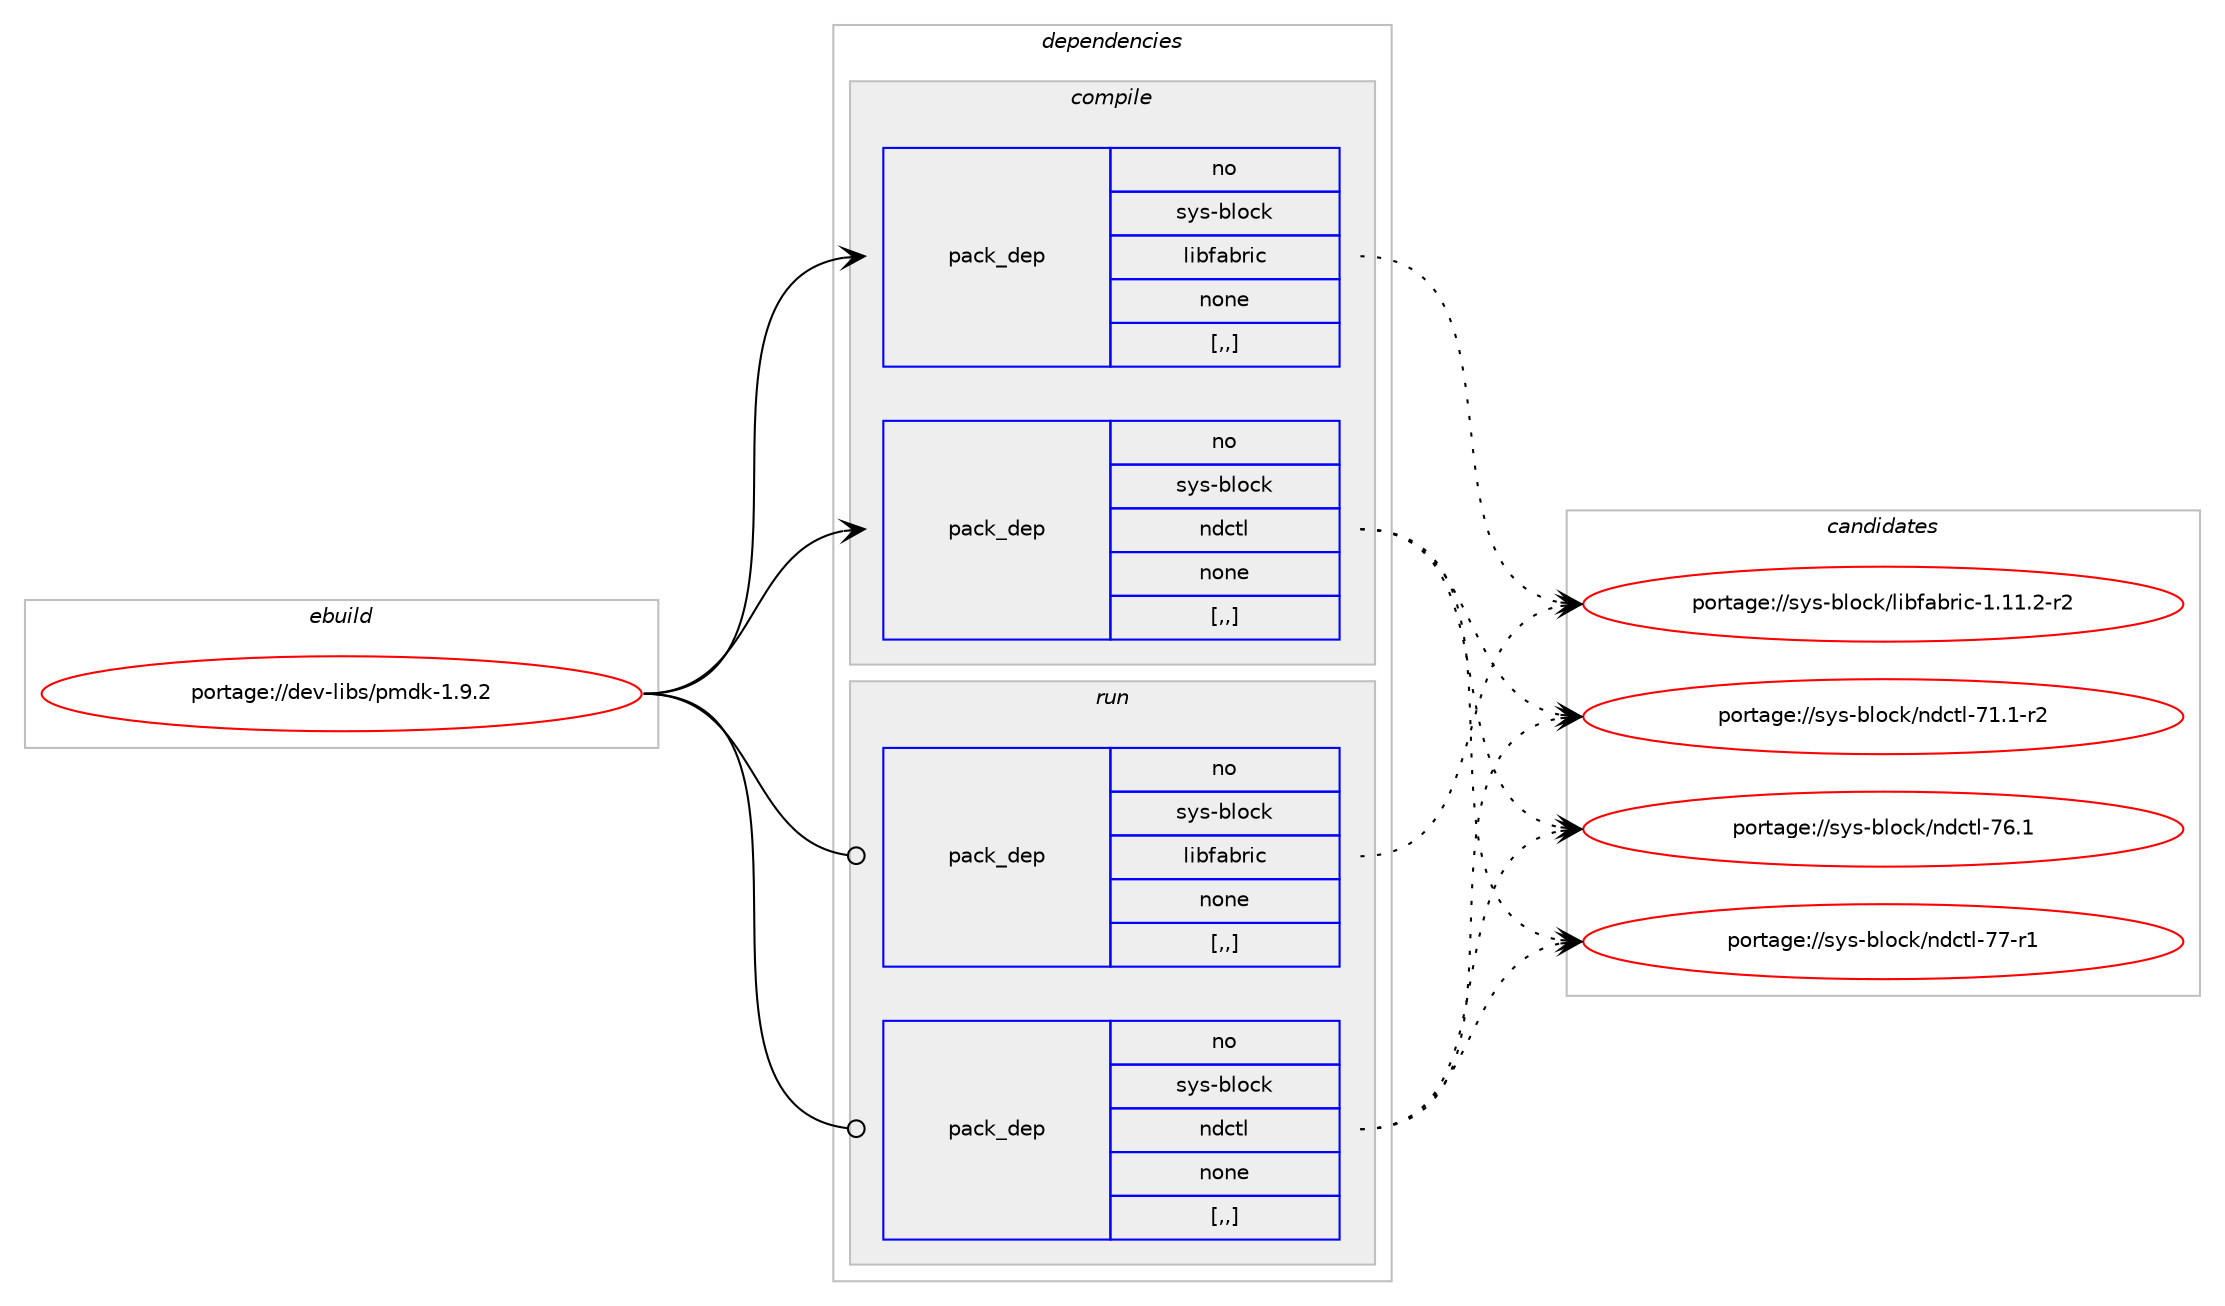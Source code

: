 digraph prolog {

# *************
# Graph options
# *************

newrank=true;
concentrate=true;
compound=true;
graph [rankdir=LR,fontname=Helvetica,fontsize=10,ranksep=1.5];#, ranksep=2.5, nodesep=0.2];
edge  [arrowhead=vee];
node  [fontname=Helvetica,fontsize=10];

# **********
# The ebuild
# **********

subgraph cluster_leftcol {
color=gray;
rank=same;
label=<<i>ebuild</i>>;
id [label="portage://dev-libs/pmdk-1.9.2", color=red, width=4, href="../dev-libs/pmdk-1.9.2.svg"];
}

# ****************
# The dependencies
# ****************

subgraph cluster_midcol {
color=gray;
label=<<i>dependencies</i>>;
subgraph cluster_compile {
fillcolor="#eeeeee";
style=filled;
label=<<i>compile</i>>;
subgraph pack81895 {
dependency110168 [label=<<TABLE BORDER="0" CELLBORDER="1" CELLSPACING="0" CELLPADDING="4" WIDTH="220"><TR><TD ROWSPAN="6" CELLPADDING="30">pack_dep</TD></TR><TR><TD WIDTH="110">no</TD></TR><TR><TD>sys-block</TD></TR><TR><TD>libfabric</TD></TR><TR><TD>none</TD></TR><TR><TD>[,,]</TD></TR></TABLE>>, shape=none, color=blue];
}
id:e -> dependency110168:w [weight=20,style="solid",arrowhead="vee"];
subgraph pack81896 {
dependency110169 [label=<<TABLE BORDER="0" CELLBORDER="1" CELLSPACING="0" CELLPADDING="4" WIDTH="220"><TR><TD ROWSPAN="6" CELLPADDING="30">pack_dep</TD></TR><TR><TD WIDTH="110">no</TD></TR><TR><TD>sys-block</TD></TR><TR><TD>ndctl</TD></TR><TR><TD>none</TD></TR><TR><TD>[,,]</TD></TR></TABLE>>, shape=none, color=blue];
}
id:e -> dependency110169:w [weight=20,style="solid",arrowhead="vee"];
}
subgraph cluster_compileandrun {
fillcolor="#eeeeee";
style=filled;
label=<<i>compile and run</i>>;
}
subgraph cluster_run {
fillcolor="#eeeeee";
style=filled;
label=<<i>run</i>>;
subgraph pack81897 {
dependency110170 [label=<<TABLE BORDER="0" CELLBORDER="1" CELLSPACING="0" CELLPADDING="4" WIDTH="220"><TR><TD ROWSPAN="6" CELLPADDING="30">pack_dep</TD></TR><TR><TD WIDTH="110">no</TD></TR><TR><TD>sys-block</TD></TR><TR><TD>libfabric</TD></TR><TR><TD>none</TD></TR><TR><TD>[,,]</TD></TR></TABLE>>, shape=none, color=blue];
}
id:e -> dependency110170:w [weight=20,style="solid",arrowhead="odot"];
subgraph pack81898 {
dependency110171 [label=<<TABLE BORDER="0" CELLBORDER="1" CELLSPACING="0" CELLPADDING="4" WIDTH="220"><TR><TD ROWSPAN="6" CELLPADDING="30">pack_dep</TD></TR><TR><TD WIDTH="110">no</TD></TR><TR><TD>sys-block</TD></TR><TR><TD>ndctl</TD></TR><TR><TD>none</TD></TR><TR><TD>[,,]</TD></TR></TABLE>>, shape=none, color=blue];
}
id:e -> dependency110171:w [weight=20,style="solid",arrowhead="odot"];
}
}

# **************
# The candidates
# **************

subgraph cluster_choices {
rank=same;
color=gray;
label=<<i>candidates</i>>;

subgraph choice81895 {
color=black;
nodesep=1;
choice1151211154598108111991074710810598102979811410599454946494946504511450 [label="portage://sys-block/libfabric-1.11.2-r2", color=red, width=4,href="../sys-block/libfabric-1.11.2-r2.svg"];
dependency110168:e -> choice1151211154598108111991074710810598102979811410599454946494946504511450:w [style=dotted,weight="100"];
}
subgraph choice81896 {
color=black;
nodesep=1;
choice115121115459810811199107471101009911610845554946494511450 [label="portage://sys-block/ndctl-71.1-r2", color=red, width=4,href="../sys-block/ndctl-71.1-r2.svg"];
choice11512111545981081119910747110100991161084555544649 [label="portage://sys-block/ndctl-76.1", color=red, width=4,href="../sys-block/ndctl-76.1.svg"];
choice11512111545981081119910747110100991161084555554511449 [label="portage://sys-block/ndctl-77-r1", color=red, width=4,href="../sys-block/ndctl-77-r1.svg"];
dependency110169:e -> choice115121115459810811199107471101009911610845554946494511450:w [style=dotted,weight="100"];
dependency110169:e -> choice11512111545981081119910747110100991161084555544649:w [style=dotted,weight="100"];
dependency110169:e -> choice11512111545981081119910747110100991161084555554511449:w [style=dotted,weight="100"];
}
subgraph choice81897 {
color=black;
nodesep=1;
choice1151211154598108111991074710810598102979811410599454946494946504511450 [label="portage://sys-block/libfabric-1.11.2-r2", color=red, width=4,href="../sys-block/libfabric-1.11.2-r2.svg"];
dependency110170:e -> choice1151211154598108111991074710810598102979811410599454946494946504511450:w [style=dotted,weight="100"];
}
subgraph choice81898 {
color=black;
nodesep=1;
choice115121115459810811199107471101009911610845554946494511450 [label="portage://sys-block/ndctl-71.1-r2", color=red, width=4,href="../sys-block/ndctl-71.1-r2.svg"];
choice11512111545981081119910747110100991161084555544649 [label="portage://sys-block/ndctl-76.1", color=red, width=4,href="../sys-block/ndctl-76.1.svg"];
choice11512111545981081119910747110100991161084555554511449 [label="portage://sys-block/ndctl-77-r1", color=red, width=4,href="../sys-block/ndctl-77-r1.svg"];
dependency110171:e -> choice115121115459810811199107471101009911610845554946494511450:w [style=dotted,weight="100"];
dependency110171:e -> choice11512111545981081119910747110100991161084555544649:w [style=dotted,weight="100"];
dependency110171:e -> choice11512111545981081119910747110100991161084555554511449:w [style=dotted,weight="100"];
}
}

}
